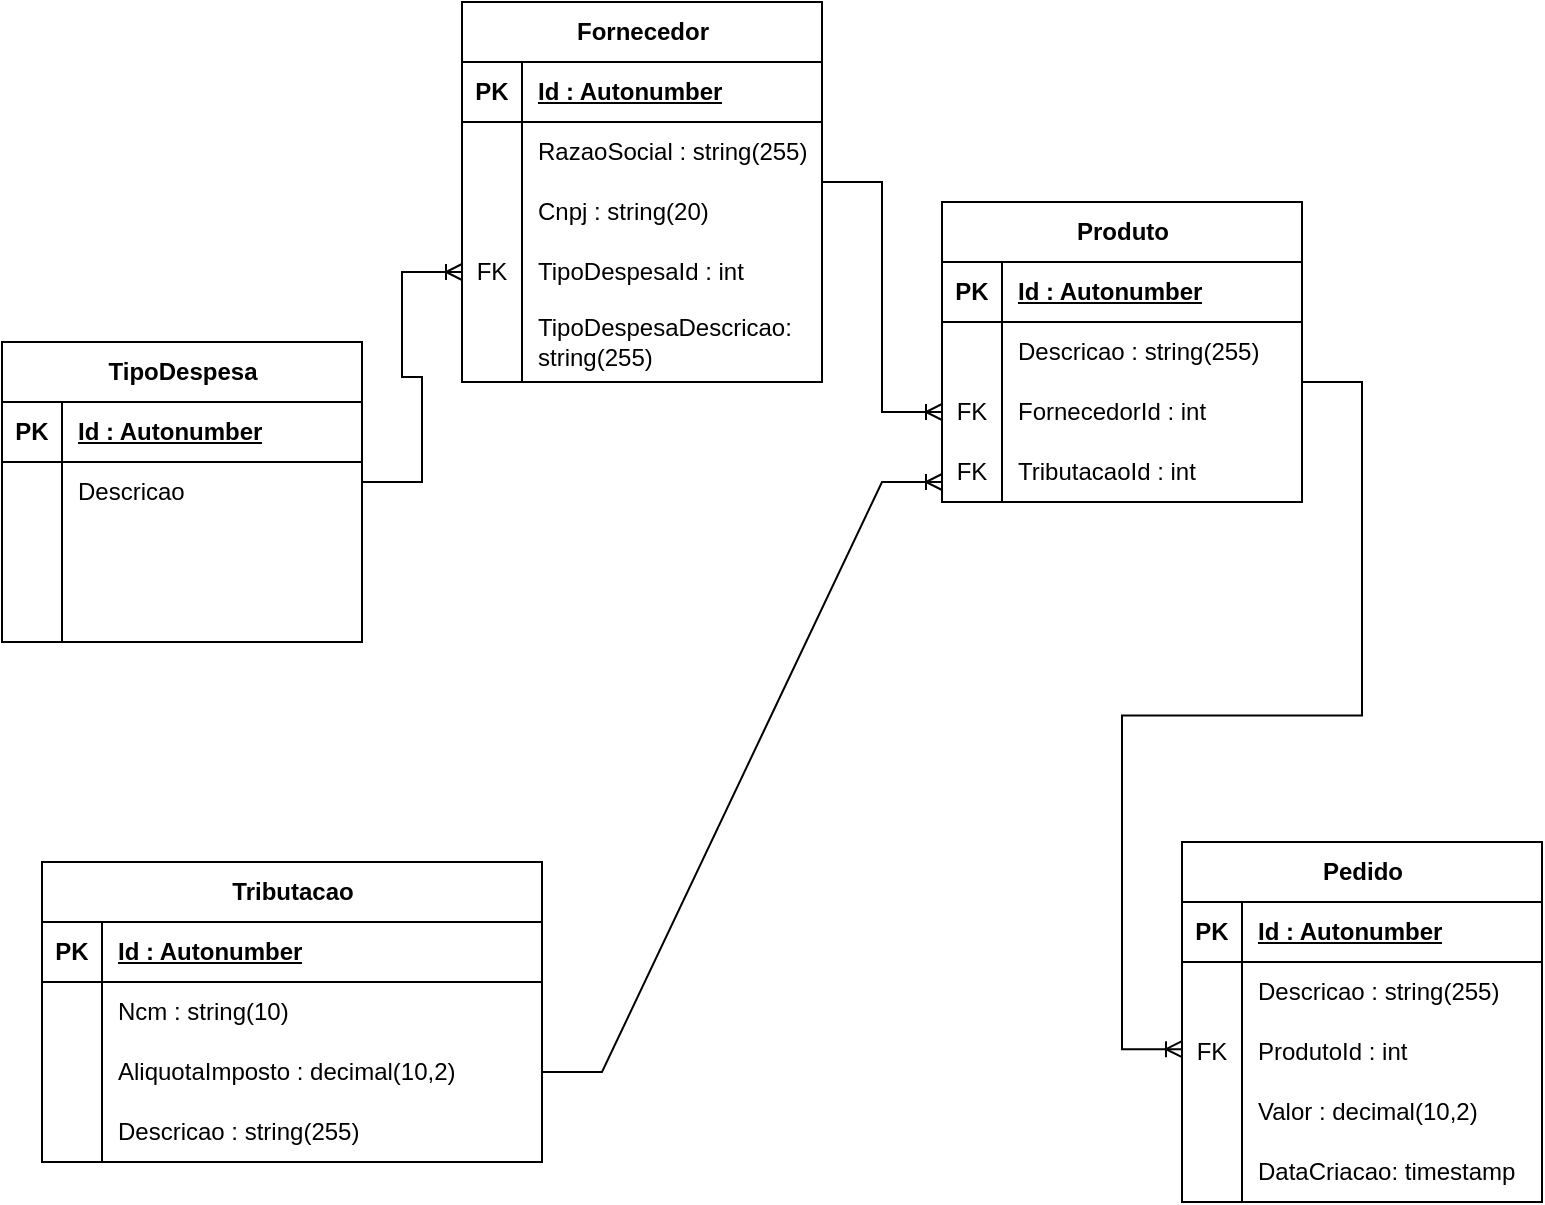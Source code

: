 <mxfile version="21.5.2" type="device">
  <diagram name="Página-1" id="ZftgAeZvnOA0JPmilZQD">
    <mxGraphModel dx="1050" dy="573" grid="1" gridSize="10" guides="1" tooltips="1" connect="1" arrows="1" fold="1" page="1" pageScale="1" pageWidth="827" pageHeight="1169" math="0" shadow="0">
      <root>
        <mxCell id="0" />
        <mxCell id="1" parent="0" />
        <mxCell id="ie0kwc4TbvGY76A3OfOK-30" value="Fornecedor" style="shape=table;startSize=30;container=1;collapsible=1;childLayout=tableLayout;fixedRows=1;rowLines=0;fontStyle=1;align=center;resizeLast=1;html=1;" parent="1" vertex="1">
          <mxGeometry x="250" y="20" width="180" height="190" as="geometry" />
        </mxCell>
        <mxCell id="ie0kwc4TbvGY76A3OfOK-31" value="" style="shape=tableRow;horizontal=0;startSize=0;swimlaneHead=0;swimlaneBody=0;fillColor=none;collapsible=0;dropTarget=0;points=[[0,0.5],[1,0.5]];portConstraint=eastwest;top=0;left=0;right=0;bottom=1;" parent="ie0kwc4TbvGY76A3OfOK-30" vertex="1">
          <mxGeometry y="30" width="180" height="30" as="geometry" />
        </mxCell>
        <mxCell id="ie0kwc4TbvGY76A3OfOK-32" value="PK" style="shape=partialRectangle;connectable=0;fillColor=none;top=0;left=0;bottom=0;right=0;fontStyle=1;overflow=hidden;whiteSpace=wrap;html=1;" parent="ie0kwc4TbvGY76A3OfOK-31" vertex="1">
          <mxGeometry width="30" height="30" as="geometry">
            <mxRectangle width="30" height="30" as="alternateBounds" />
          </mxGeometry>
        </mxCell>
        <mxCell id="ie0kwc4TbvGY76A3OfOK-33" value="Id : Autonumber" style="shape=partialRectangle;connectable=0;fillColor=none;top=0;left=0;bottom=0;right=0;align=left;spacingLeft=6;fontStyle=5;overflow=hidden;whiteSpace=wrap;html=1;" parent="ie0kwc4TbvGY76A3OfOK-31" vertex="1">
          <mxGeometry x="30" width="150" height="30" as="geometry">
            <mxRectangle width="150" height="30" as="alternateBounds" />
          </mxGeometry>
        </mxCell>
        <mxCell id="ie0kwc4TbvGY76A3OfOK-34" value="" style="shape=tableRow;horizontal=0;startSize=0;swimlaneHead=0;swimlaneBody=0;fillColor=none;collapsible=0;dropTarget=0;points=[[0,0.5],[1,0.5]];portConstraint=eastwest;top=0;left=0;right=0;bottom=0;" parent="ie0kwc4TbvGY76A3OfOK-30" vertex="1">
          <mxGeometry y="60" width="180" height="30" as="geometry" />
        </mxCell>
        <mxCell id="ie0kwc4TbvGY76A3OfOK-35" value="" style="shape=partialRectangle;connectable=0;fillColor=none;top=0;left=0;bottom=0;right=0;editable=1;overflow=hidden;whiteSpace=wrap;html=1;" parent="ie0kwc4TbvGY76A3OfOK-34" vertex="1">
          <mxGeometry width="30" height="30" as="geometry">
            <mxRectangle width="30" height="30" as="alternateBounds" />
          </mxGeometry>
        </mxCell>
        <mxCell id="ie0kwc4TbvGY76A3OfOK-36" value="RazaoSocial : string(255)" style="shape=partialRectangle;connectable=0;fillColor=none;top=0;left=0;bottom=0;right=0;align=left;spacingLeft=6;overflow=hidden;whiteSpace=wrap;html=1;" parent="ie0kwc4TbvGY76A3OfOK-34" vertex="1">
          <mxGeometry x="30" width="150" height="30" as="geometry">
            <mxRectangle width="150" height="30" as="alternateBounds" />
          </mxGeometry>
        </mxCell>
        <mxCell id="ie0kwc4TbvGY76A3OfOK-37" value="" style="shape=tableRow;horizontal=0;startSize=0;swimlaneHead=0;swimlaneBody=0;fillColor=none;collapsible=0;dropTarget=0;points=[[0,0.5],[1,0.5]];portConstraint=eastwest;top=0;left=0;right=0;bottom=0;" parent="ie0kwc4TbvGY76A3OfOK-30" vertex="1">
          <mxGeometry y="90" width="180" height="30" as="geometry" />
        </mxCell>
        <mxCell id="ie0kwc4TbvGY76A3OfOK-38" value="" style="shape=partialRectangle;connectable=0;fillColor=none;top=0;left=0;bottom=0;right=0;editable=1;overflow=hidden;whiteSpace=wrap;html=1;" parent="ie0kwc4TbvGY76A3OfOK-37" vertex="1">
          <mxGeometry width="30" height="30" as="geometry">
            <mxRectangle width="30" height="30" as="alternateBounds" />
          </mxGeometry>
        </mxCell>
        <mxCell id="ie0kwc4TbvGY76A3OfOK-39" value="Cnpj : string(20)" style="shape=partialRectangle;connectable=0;fillColor=none;top=0;left=0;bottom=0;right=0;align=left;spacingLeft=6;overflow=hidden;whiteSpace=wrap;html=1;" parent="ie0kwc4TbvGY76A3OfOK-37" vertex="1">
          <mxGeometry x="30" width="150" height="30" as="geometry">
            <mxRectangle width="150" height="30" as="alternateBounds" />
          </mxGeometry>
        </mxCell>
        <mxCell id="ie0kwc4TbvGY76A3OfOK-40" value="" style="shape=tableRow;horizontal=0;startSize=0;swimlaneHead=0;swimlaneBody=0;fillColor=none;collapsible=0;dropTarget=0;points=[[0,0.5],[1,0.5]];portConstraint=eastwest;top=0;left=0;right=0;bottom=0;" parent="ie0kwc4TbvGY76A3OfOK-30" vertex="1">
          <mxGeometry y="120" width="180" height="30" as="geometry" />
        </mxCell>
        <mxCell id="ie0kwc4TbvGY76A3OfOK-41" value="FK" style="shape=partialRectangle;connectable=0;fillColor=none;top=0;left=0;bottom=0;right=0;editable=1;overflow=hidden;whiteSpace=wrap;html=1;" parent="ie0kwc4TbvGY76A3OfOK-40" vertex="1">
          <mxGeometry width="30" height="30" as="geometry">
            <mxRectangle width="30" height="30" as="alternateBounds" />
          </mxGeometry>
        </mxCell>
        <mxCell id="ie0kwc4TbvGY76A3OfOK-42" value="TipoDespesaId : int" style="shape=partialRectangle;connectable=0;fillColor=none;top=0;left=0;bottom=0;right=0;align=left;spacingLeft=6;overflow=hidden;whiteSpace=wrap;html=1;" parent="ie0kwc4TbvGY76A3OfOK-40" vertex="1">
          <mxGeometry x="30" width="150" height="30" as="geometry">
            <mxRectangle width="150" height="30" as="alternateBounds" />
          </mxGeometry>
        </mxCell>
        <mxCell id="L26HZZg2EaFuC0qEk4mo-1" value="" style="shape=tableRow;horizontal=0;startSize=0;swimlaneHead=0;swimlaneBody=0;fillColor=none;collapsible=0;dropTarget=0;points=[[0,0.5],[1,0.5]];portConstraint=eastwest;top=0;left=0;right=0;bottom=0;" vertex="1" parent="ie0kwc4TbvGY76A3OfOK-30">
          <mxGeometry y="150" width="180" height="40" as="geometry" />
        </mxCell>
        <mxCell id="L26HZZg2EaFuC0qEk4mo-2" value="" style="shape=partialRectangle;connectable=0;fillColor=none;top=0;left=0;bottom=0;right=0;editable=1;overflow=hidden;whiteSpace=wrap;html=1;" vertex="1" parent="L26HZZg2EaFuC0qEk4mo-1">
          <mxGeometry width="30" height="40" as="geometry">
            <mxRectangle width="30" height="40" as="alternateBounds" />
          </mxGeometry>
        </mxCell>
        <mxCell id="L26HZZg2EaFuC0qEk4mo-3" value="TipoDespesaDescricao: string(255)" style="shape=partialRectangle;connectable=0;fillColor=none;top=0;left=0;bottom=0;right=0;align=left;spacingLeft=6;overflow=hidden;whiteSpace=wrap;html=1;" vertex="1" parent="L26HZZg2EaFuC0qEk4mo-1">
          <mxGeometry x="30" width="150" height="40" as="geometry">
            <mxRectangle width="150" height="40" as="alternateBounds" />
          </mxGeometry>
        </mxCell>
        <mxCell id="ie0kwc4TbvGY76A3OfOK-43" value="Tributacao" style="shape=table;startSize=30;container=1;collapsible=1;childLayout=tableLayout;fixedRows=1;rowLines=0;fontStyle=1;align=center;resizeLast=1;html=1;" parent="1" vertex="1">
          <mxGeometry x="40" y="450" width="250" height="150" as="geometry" />
        </mxCell>
        <mxCell id="ie0kwc4TbvGY76A3OfOK-44" value="" style="shape=tableRow;horizontal=0;startSize=0;swimlaneHead=0;swimlaneBody=0;fillColor=none;collapsible=0;dropTarget=0;points=[[0,0.5],[1,0.5]];portConstraint=eastwest;top=0;left=0;right=0;bottom=1;" parent="ie0kwc4TbvGY76A3OfOK-43" vertex="1">
          <mxGeometry y="30" width="250" height="30" as="geometry" />
        </mxCell>
        <mxCell id="ie0kwc4TbvGY76A3OfOK-45" value="PK" style="shape=partialRectangle;connectable=0;fillColor=none;top=0;left=0;bottom=0;right=0;fontStyle=1;overflow=hidden;whiteSpace=wrap;html=1;" parent="ie0kwc4TbvGY76A3OfOK-44" vertex="1">
          <mxGeometry width="30" height="30" as="geometry">
            <mxRectangle width="30" height="30" as="alternateBounds" />
          </mxGeometry>
        </mxCell>
        <mxCell id="ie0kwc4TbvGY76A3OfOK-46" value="Id : Autonumber" style="shape=partialRectangle;connectable=0;fillColor=none;top=0;left=0;bottom=0;right=0;align=left;spacingLeft=6;fontStyle=5;overflow=hidden;whiteSpace=wrap;html=1;" parent="ie0kwc4TbvGY76A3OfOK-44" vertex="1">
          <mxGeometry x="30" width="220" height="30" as="geometry">
            <mxRectangle width="220" height="30" as="alternateBounds" />
          </mxGeometry>
        </mxCell>
        <mxCell id="ie0kwc4TbvGY76A3OfOK-47" value="" style="shape=tableRow;horizontal=0;startSize=0;swimlaneHead=0;swimlaneBody=0;fillColor=none;collapsible=0;dropTarget=0;points=[[0,0.5],[1,0.5]];portConstraint=eastwest;top=0;left=0;right=0;bottom=0;" parent="ie0kwc4TbvGY76A3OfOK-43" vertex="1">
          <mxGeometry y="60" width="250" height="30" as="geometry" />
        </mxCell>
        <mxCell id="ie0kwc4TbvGY76A3OfOK-48" value="" style="shape=partialRectangle;connectable=0;fillColor=none;top=0;left=0;bottom=0;right=0;editable=1;overflow=hidden;whiteSpace=wrap;html=1;" parent="ie0kwc4TbvGY76A3OfOK-47" vertex="1">
          <mxGeometry width="30" height="30" as="geometry">
            <mxRectangle width="30" height="30" as="alternateBounds" />
          </mxGeometry>
        </mxCell>
        <mxCell id="ie0kwc4TbvGY76A3OfOK-49" value="Ncm : string(10)" style="shape=partialRectangle;connectable=0;fillColor=none;top=0;left=0;bottom=0;right=0;align=left;spacingLeft=6;overflow=hidden;whiteSpace=wrap;html=1;" parent="ie0kwc4TbvGY76A3OfOK-47" vertex="1">
          <mxGeometry x="30" width="220" height="30" as="geometry">
            <mxRectangle width="220" height="30" as="alternateBounds" />
          </mxGeometry>
        </mxCell>
        <mxCell id="ie0kwc4TbvGY76A3OfOK-50" value="" style="shape=tableRow;horizontal=0;startSize=0;swimlaneHead=0;swimlaneBody=0;fillColor=none;collapsible=0;dropTarget=0;points=[[0,0.5],[1,0.5]];portConstraint=eastwest;top=0;left=0;right=0;bottom=0;" parent="ie0kwc4TbvGY76A3OfOK-43" vertex="1">
          <mxGeometry y="90" width="250" height="30" as="geometry" />
        </mxCell>
        <mxCell id="ie0kwc4TbvGY76A3OfOK-51" value="" style="shape=partialRectangle;connectable=0;fillColor=none;top=0;left=0;bottom=0;right=0;editable=1;overflow=hidden;whiteSpace=wrap;html=1;" parent="ie0kwc4TbvGY76A3OfOK-50" vertex="1">
          <mxGeometry width="30" height="30" as="geometry">
            <mxRectangle width="30" height="30" as="alternateBounds" />
          </mxGeometry>
        </mxCell>
        <mxCell id="ie0kwc4TbvGY76A3OfOK-52" value="AliquotaImposto : decimal(10,2)" style="shape=partialRectangle;connectable=0;fillColor=none;top=0;left=0;bottom=0;right=0;align=left;spacingLeft=6;overflow=hidden;whiteSpace=wrap;html=1;" parent="ie0kwc4TbvGY76A3OfOK-50" vertex="1">
          <mxGeometry x="30" width="220" height="30" as="geometry">
            <mxRectangle width="220" height="30" as="alternateBounds" />
          </mxGeometry>
        </mxCell>
        <mxCell id="ie0kwc4TbvGY76A3OfOK-53" value="" style="shape=tableRow;horizontal=0;startSize=0;swimlaneHead=0;swimlaneBody=0;fillColor=none;collapsible=0;dropTarget=0;points=[[0,0.5],[1,0.5]];portConstraint=eastwest;top=0;left=0;right=0;bottom=0;" parent="ie0kwc4TbvGY76A3OfOK-43" vertex="1">
          <mxGeometry y="120" width="250" height="30" as="geometry" />
        </mxCell>
        <mxCell id="ie0kwc4TbvGY76A3OfOK-54" value="" style="shape=partialRectangle;connectable=0;fillColor=none;top=0;left=0;bottom=0;right=0;editable=1;overflow=hidden;whiteSpace=wrap;html=1;" parent="ie0kwc4TbvGY76A3OfOK-53" vertex="1">
          <mxGeometry width="30" height="30" as="geometry">
            <mxRectangle width="30" height="30" as="alternateBounds" />
          </mxGeometry>
        </mxCell>
        <mxCell id="ie0kwc4TbvGY76A3OfOK-55" value="Descricao : string(255)" style="shape=partialRectangle;connectable=0;fillColor=none;top=0;left=0;bottom=0;right=0;align=left;spacingLeft=6;overflow=hidden;whiteSpace=wrap;html=1;" parent="ie0kwc4TbvGY76A3OfOK-53" vertex="1">
          <mxGeometry x="30" width="220" height="30" as="geometry">
            <mxRectangle width="220" height="30" as="alternateBounds" />
          </mxGeometry>
        </mxCell>
        <mxCell id="ie0kwc4TbvGY76A3OfOK-56" value="Pedido" style="shape=table;startSize=30;container=1;collapsible=1;childLayout=tableLayout;fixedRows=1;rowLines=0;fontStyle=1;align=center;resizeLast=1;html=1;" parent="1" vertex="1">
          <mxGeometry x="610" y="440" width="180" height="180" as="geometry" />
        </mxCell>
        <mxCell id="ie0kwc4TbvGY76A3OfOK-57" value="" style="shape=tableRow;horizontal=0;startSize=0;swimlaneHead=0;swimlaneBody=0;fillColor=none;collapsible=0;dropTarget=0;points=[[0,0.5],[1,0.5]];portConstraint=eastwest;top=0;left=0;right=0;bottom=1;" parent="ie0kwc4TbvGY76A3OfOK-56" vertex="1">
          <mxGeometry y="30" width="180" height="30" as="geometry" />
        </mxCell>
        <mxCell id="ie0kwc4TbvGY76A3OfOK-58" value="PK" style="shape=partialRectangle;connectable=0;fillColor=none;top=0;left=0;bottom=0;right=0;fontStyle=1;overflow=hidden;whiteSpace=wrap;html=1;" parent="ie0kwc4TbvGY76A3OfOK-57" vertex="1">
          <mxGeometry width="30" height="30" as="geometry">
            <mxRectangle width="30" height="30" as="alternateBounds" />
          </mxGeometry>
        </mxCell>
        <mxCell id="ie0kwc4TbvGY76A3OfOK-59" value="Id : Autonumber" style="shape=partialRectangle;connectable=0;fillColor=none;top=0;left=0;bottom=0;right=0;align=left;spacingLeft=6;fontStyle=5;overflow=hidden;whiteSpace=wrap;html=1;" parent="ie0kwc4TbvGY76A3OfOK-57" vertex="1">
          <mxGeometry x="30" width="150" height="30" as="geometry">
            <mxRectangle width="150" height="30" as="alternateBounds" />
          </mxGeometry>
        </mxCell>
        <mxCell id="ie0kwc4TbvGY76A3OfOK-60" value="" style="shape=tableRow;horizontal=0;startSize=0;swimlaneHead=0;swimlaneBody=0;fillColor=none;collapsible=0;dropTarget=0;points=[[0,0.5],[1,0.5]];portConstraint=eastwest;top=0;left=0;right=0;bottom=0;" parent="ie0kwc4TbvGY76A3OfOK-56" vertex="1">
          <mxGeometry y="60" width="180" height="30" as="geometry" />
        </mxCell>
        <mxCell id="ie0kwc4TbvGY76A3OfOK-61" value="" style="shape=partialRectangle;connectable=0;fillColor=none;top=0;left=0;bottom=0;right=0;editable=1;overflow=hidden;whiteSpace=wrap;html=1;" parent="ie0kwc4TbvGY76A3OfOK-60" vertex="1">
          <mxGeometry width="30" height="30" as="geometry">
            <mxRectangle width="30" height="30" as="alternateBounds" />
          </mxGeometry>
        </mxCell>
        <mxCell id="ie0kwc4TbvGY76A3OfOK-62" value="Descricao : string(255)" style="shape=partialRectangle;connectable=0;fillColor=none;top=0;left=0;bottom=0;right=0;align=left;spacingLeft=6;overflow=hidden;whiteSpace=wrap;html=1;" parent="ie0kwc4TbvGY76A3OfOK-60" vertex="1">
          <mxGeometry x="30" width="150" height="30" as="geometry">
            <mxRectangle width="150" height="30" as="alternateBounds" />
          </mxGeometry>
        </mxCell>
        <mxCell id="ie0kwc4TbvGY76A3OfOK-63" value="" style="shape=tableRow;horizontal=0;startSize=0;swimlaneHead=0;swimlaneBody=0;fillColor=none;collapsible=0;dropTarget=0;points=[[0,0.5],[1,0.5]];portConstraint=eastwest;top=0;left=0;right=0;bottom=0;" parent="ie0kwc4TbvGY76A3OfOK-56" vertex="1">
          <mxGeometry y="90" width="180" height="30" as="geometry" />
        </mxCell>
        <mxCell id="ie0kwc4TbvGY76A3OfOK-64" value="FK" style="shape=partialRectangle;connectable=0;fillColor=none;top=0;left=0;bottom=0;right=0;editable=1;overflow=hidden;whiteSpace=wrap;html=1;" parent="ie0kwc4TbvGY76A3OfOK-63" vertex="1">
          <mxGeometry width="30" height="30" as="geometry">
            <mxRectangle width="30" height="30" as="alternateBounds" />
          </mxGeometry>
        </mxCell>
        <mxCell id="ie0kwc4TbvGY76A3OfOK-65" value="ProdutoId : int" style="shape=partialRectangle;connectable=0;fillColor=none;top=0;left=0;bottom=0;right=0;align=left;spacingLeft=6;overflow=hidden;whiteSpace=wrap;html=1;" parent="ie0kwc4TbvGY76A3OfOK-63" vertex="1">
          <mxGeometry x="30" width="150" height="30" as="geometry">
            <mxRectangle width="150" height="30" as="alternateBounds" />
          </mxGeometry>
        </mxCell>
        <mxCell id="ie0kwc4TbvGY76A3OfOK-66" value="" style="shape=tableRow;horizontal=0;startSize=0;swimlaneHead=0;swimlaneBody=0;fillColor=none;collapsible=0;dropTarget=0;points=[[0,0.5],[1,0.5]];portConstraint=eastwest;top=0;left=0;right=0;bottom=0;" parent="ie0kwc4TbvGY76A3OfOK-56" vertex="1">
          <mxGeometry y="120" width="180" height="30" as="geometry" />
        </mxCell>
        <mxCell id="ie0kwc4TbvGY76A3OfOK-67" value="" style="shape=partialRectangle;connectable=0;fillColor=none;top=0;left=0;bottom=0;right=0;editable=1;overflow=hidden;whiteSpace=wrap;html=1;" parent="ie0kwc4TbvGY76A3OfOK-66" vertex="1">
          <mxGeometry width="30" height="30" as="geometry">
            <mxRectangle width="30" height="30" as="alternateBounds" />
          </mxGeometry>
        </mxCell>
        <mxCell id="ie0kwc4TbvGY76A3OfOK-68" value="Valor : decimal(10,2)" style="shape=partialRectangle;connectable=0;fillColor=none;top=0;left=0;bottom=0;right=0;align=left;spacingLeft=6;overflow=hidden;whiteSpace=wrap;html=1;" parent="ie0kwc4TbvGY76A3OfOK-66" vertex="1">
          <mxGeometry x="30" width="150" height="30" as="geometry">
            <mxRectangle width="150" height="30" as="alternateBounds" />
          </mxGeometry>
        </mxCell>
        <mxCell id="ie0kwc4TbvGY76A3OfOK-82" value="" style="shape=tableRow;horizontal=0;startSize=0;swimlaneHead=0;swimlaneBody=0;fillColor=none;collapsible=0;dropTarget=0;points=[[0,0.5],[1,0.5]];portConstraint=eastwest;top=0;left=0;right=0;bottom=0;" parent="ie0kwc4TbvGY76A3OfOK-56" vertex="1">
          <mxGeometry y="150" width="180" height="30" as="geometry" />
        </mxCell>
        <mxCell id="ie0kwc4TbvGY76A3OfOK-83" value="" style="shape=partialRectangle;connectable=0;fillColor=none;top=0;left=0;bottom=0;right=0;editable=1;overflow=hidden;whiteSpace=wrap;html=1;" parent="ie0kwc4TbvGY76A3OfOK-82" vertex="1">
          <mxGeometry width="30" height="30" as="geometry">
            <mxRectangle width="30" height="30" as="alternateBounds" />
          </mxGeometry>
        </mxCell>
        <mxCell id="ie0kwc4TbvGY76A3OfOK-84" value="DataCriacao: timestamp" style="shape=partialRectangle;connectable=0;fillColor=none;top=0;left=0;bottom=0;right=0;align=left;spacingLeft=6;overflow=hidden;whiteSpace=wrap;html=1;" parent="ie0kwc4TbvGY76A3OfOK-82" vertex="1">
          <mxGeometry x="30" width="150" height="30" as="geometry">
            <mxRectangle width="150" height="30" as="alternateBounds" />
          </mxGeometry>
        </mxCell>
        <mxCell id="ie0kwc4TbvGY76A3OfOK-69" value="TipoDespesa" style="shape=table;startSize=30;container=1;collapsible=1;childLayout=tableLayout;fixedRows=1;rowLines=0;fontStyle=1;align=center;resizeLast=1;html=1;" parent="1" vertex="1">
          <mxGeometry x="20" y="190" width="180" height="150" as="geometry" />
        </mxCell>
        <mxCell id="ie0kwc4TbvGY76A3OfOK-70" value="" style="shape=tableRow;horizontal=0;startSize=0;swimlaneHead=0;swimlaneBody=0;fillColor=none;collapsible=0;dropTarget=0;points=[[0,0.5],[1,0.5]];portConstraint=eastwest;top=0;left=0;right=0;bottom=1;" parent="ie0kwc4TbvGY76A3OfOK-69" vertex="1">
          <mxGeometry y="30" width="180" height="30" as="geometry" />
        </mxCell>
        <mxCell id="ie0kwc4TbvGY76A3OfOK-71" value="PK" style="shape=partialRectangle;connectable=0;fillColor=none;top=0;left=0;bottom=0;right=0;fontStyle=1;overflow=hidden;whiteSpace=wrap;html=1;" parent="ie0kwc4TbvGY76A3OfOK-70" vertex="1">
          <mxGeometry width="30" height="30" as="geometry">
            <mxRectangle width="30" height="30" as="alternateBounds" />
          </mxGeometry>
        </mxCell>
        <mxCell id="ie0kwc4TbvGY76A3OfOK-72" value="Id : Autonumber" style="shape=partialRectangle;connectable=0;fillColor=none;top=0;left=0;bottom=0;right=0;align=left;spacingLeft=6;fontStyle=5;overflow=hidden;whiteSpace=wrap;html=1;" parent="ie0kwc4TbvGY76A3OfOK-70" vertex="1">
          <mxGeometry x="30" width="150" height="30" as="geometry">
            <mxRectangle width="150" height="30" as="alternateBounds" />
          </mxGeometry>
        </mxCell>
        <mxCell id="ie0kwc4TbvGY76A3OfOK-73" value="" style="shape=tableRow;horizontal=0;startSize=0;swimlaneHead=0;swimlaneBody=0;fillColor=none;collapsible=0;dropTarget=0;points=[[0,0.5],[1,0.5]];portConstraint=eastwest;top=0;left=0;right=0;bottom=0;" parent="ie0kwc4TbvGY76A3OfOK-69" vertex="1">
          <mxGeometry y="60" width="180" height="30" as="geometry" />
        </mxCell>
        <mxCell id="ie0kwc4TbvGY76A3OfOK-74" value="" style="shape=partialRectangle;connectable=0;fillColor=none;top=0;left=0;bottom=0;right=0;editable=1;overflow=hidden;whiteSpace=wrap;html=1;" parent="ie0kwc4TbvGY76A3OfOK-73" vertex="1">
          <mxGeometry width="30" height="30" as="geometry">
            <mxRectangle width="30" height="30" as="alternateBounds" />
          </mxGeometry>
        </mxCell>
        <mxCell id="ie0kwc4TbvGY76A3OfOK-75" value="Descricao" style="shape=partialRectangle;connectable=0;fillColor=none;top=0;left=0;bottom=0;right=0;align=left;spacingLeft=6;overflow=hidden;whiteSpace=wrap;html=1;" parent="ie0kwc4TbvGY76A3OfOK-73" vertex="1">
          <mxGeometry x="30" width="150" height="30" as="geometry">
            <mxRectangle width="150" height="30" as="alternateBounds" />
          </mxGeometry>
        </mxCell>
        <mxCell id="ie0kwc4TbvGY76A3OfOK-76" value="" style="shape=tableRow;horizontal=0;startSize=0;swimlaneHead=0;swimlaneBody=0;fillColor=none;collapsible=0;dropTarget=0;points=[[0,0.5],[1,0.5]];portConstraint=eastwest;top=0;left=0;right=0;bottom=0;" parent="ie0kwc4TbvGY76A3OfOK-69" vertex="1">
          <mxGeometry y="90" width="180" height="30" as="geometry" />
        </mxCell>
        <mxCell id="ie0kwc4TbvGY76A3OfOK-77" value="" style="shape=partialRectangle;connectable=0;fillColor=none;top=0;left=0;bottom=0;right=0;editable=1;overflow=hidden;whiteSpace=wrap;html=1;" parent="ie0kwc4TbvGY76A3OfOK-76" vertex="1">
          <mxGeometry width="30" height="30" as="geometry">
            <mxRectangle width="30" height="30" as="alternateBounds" />
          </mxGeometry>
        </mxCell>
        <mxCell id="ie0kwc4TbvGY76A3OfOK-78" value="" style="shape=partialRectangle;connectable=0;fillColor=none;top=0;left=0;bottom=0;right=0;align=left;spacingLeft=6;overflow=hidden;whiteSpace=wrap;html=1;" parent="ie0kwc4TbvGY76A3OfOK-76" vertex="1">
          <mxGeometry x="30" width="150" height="30" as="geometry">
            <mxRectangle width="150" height="30" as="alternateBounds" />
          </mxGeometry>
        </mxCell>
        <mxCell id="ie0kwc4TbvGY76A3OfOK-79" value="" style="shape=tableRow;horizontal=0;startSize=0;swimlaneHead=0;swimlaneBody=0;fillColor=none;collapsible=0;dropTarget=0;points=[[0,0.5],[1,0.5]];portConstraint=eastwest;top=0;left=0;right=0;bottom=0;" parent="ie0kwc4TbvGY76A3OfOK-69" vertex="1">
          <mxGeometry y="120" width="180" height="30" as="geometry" />
        </mxCell>
        <mxCell id="ie0kwc4TbvGY76A3OfOK-80" value="" style="shape=partialRectangle;connectable=0;fillColor=none;top=0;left=0;bottom=0;right=0;editable=1;overflow=hidden;whiteSpace=wrap;html=1;" parent="ie0kwc4TbvGY76A3OfOK-79" vertex="1">
          <mxGeometry width="30" height="30" as="geometry">
            <mxRectangle width="30" height="30" as="alternateBounds" />
          </mxGeometry>
        </mxCell>
        <mxCell id="ie0kwc4TbvGY76A3OfOK-81" value="" style="shape=partialRectangle;connectable=0;fillColor=none;top=0;left=0;bottom=0;right=0;align=left;spacingLeft=6;overflow=hidden;whiteSpace=wrap;html=1;" parent="ie0kwc4TbvGY76A3OfOK-79" vertex="1">
          <mxGeometry x="30" width="150" height="30" as="geometry">
            <mxRectangle width="150" height="30" as="alternateBounds" />
          </mxGeometry>
        </mxCell>
        <mxCell id="ie0kwc4TbvGY76A3OfOK-86" value="" style="edgeStyle=entityRelationEdgeStyle;fontSize=12;html=1;endArrow=ERoneToMany;rounded=0;exitX=1;exitY=0.5;exitDx=0;exitDy=0;" parent="1" source="ie0kwc4TbvGY76A3OfOK-50" edge="1">
          <mxGeometry width="100" height="100" relative="1" as="geometry">
            <mxPoint x="174" y="485" as="sourcePoint" />
            <mxPoint x="490" y="260" as="targetPoint" />
          </mxGeometry>
        </mxCell>
        <mxCell id="ie0kwc4TbvGY76A3OfOK-87" value="" style="edgeStyle=entityRelationEdgeStyle;fontSize=12;html=1;endArrow=ERoneToMany;rounded=0;" parent="1" edge="1">
          <mxGeometry width="100" height="100" relative="1" as="geometry">
            <mxPoint x="670" y="210" as="sourcePoint" />
            <mxPoint x="610" y="543.6" as="targetPoint" />
            <Array as="points">
              <mxPoint x="700" y="373.6" />
            </Array>
          </mxGeometry>
        </mxCell>
        <mxCell id="ie0kwc4TbvGY76A3OfOK-88" value="" style="edgeStyle=entityRelationEdgeStyle;fontSize=12;html=1;endArrow=ERoneToMany;rounded=0;exitX=0.471;exitY=1.233;exitDx=0;exitDy=0;exitPerimeter=0;entryX=0;entryY=0.5;entryDx=0;entryDy=0;" parent="1" edge="1" target="ie0kwc4TbvGY76A3OfOK-24">
          <mxGeometry width="100" height="100" relative="1" as="geometry">
            <mxPoint x="430" y="110" as="sourcePoint" />
            <mxPoint x="585.22" y="163.01" as="targetPoint" />
          </mxGeometry>
        </mxCell>
        <mxCell id="ie0kwc4TbvGY76A3OfOK-17" value="Produto" style="shape=table;startSize=30;container=1;collapsible=1;childLayout=tableLayout;fixedRows=1;rowLines=0;fontStyle=1;align=center;resizeLast=1;html=1;" parent="1" vertex="1">
          <mxGeometry x="490" y="120" width="180" height="150" as="geometry" />
        </mxCell>
        <mxCell id="ie0kwc4TbvGY76A3OfOK-18" value="" style="shape=tableRow;horizontal=0;startSize=0;swimlaneHead=0;swimlaneBody=0;fillColor=none;collapsible=0;dropTarget=0;points=[[0,0.5],[1,0.5]];portConstraint=eastwest;top=0;left=0;right=0;bottom=1;" parent="ie0kwc4TbvGY76A3OfOK-17" vertex="1">
          <mxGeometry y="30" width="180" height="30" as="geometry" />
        </mxCell>
        <mxCell id="ie0kwc4TbvGY76A3OfOK-19" value="PK" style="shape=partialRectangle;connectable=0;fillColor=none;top=0;left=0;bottom=0;right=0;fontStyle=1;overflow=hidden;whiteSpace=wrap;html=1;" parent="ie0kwc4TbvGY76A3OfOK-18" vertex="1">
          <mxGeometry width="30" height="30" as="geometry">
            <mxRectangle width="30" height="30" as="alternateBounds" />
          </mxGeometry>
        </mxCell>
        <mxCell id="ie0kwc4TbvGY76A3OfOK-20" value="Id : Autonumber" style="shape=partialRectangle;connectable=0;fillColor=none;top=0;left=0;bottom=0;right=0;align=left;spacingLeft=6;fontStyle=5;overflow=hidden;whiteSpace=wrap;html=1;" parent="ie0kwc4TbvGY76A3OfOK-18" vertex="1">
          <mxGeometry x="30" width="150" height="30" as="geometry">
            <mxRectangle width="150" height="30" as="alternateBounds" />
          </mxGeometry>
        </mxCell>
        <mxCell id="ie0kwc4TbvGY76A3OfOK-21" value="" style="shape=tableRow;horizontal=0;startSize=0;swimlaneHead=0;swimlaneBody=0;fillColor=none;collapsible=0;dropTarget=0;points=[[0,0.5],[1,0.5]];portConstraint=eastwest;top=0;left=0;right=0;bottom=0;" parent="ie0kwc4TbvGY76A3OfOK-17" vertex="1">
          <mxGeometry y="60" width="180" height="30" as="geometry" />
        </mxCell>
        <mxCell id="ie0kwc4TbvGY76A3OfOK-22" value="" style="shape=partialRectangle;connectable=0;fillColor=none;top=0;left=0;bottom=0;right=0;editable=1;overflow=hidden;whiteSpace=wrap;html=1;" parent="ie0kwc4TbvGY76A3OfOK-21" vertex="1">
          <mxGeometry width="30" height="30" as="geometry">
            <mxRectangle width="30" height="30" as="alternateBounds" />
          </mxGeometry>
        </mxCell>
        <mxCell id="ie0kwc4TbvGY76A3OfOK-23" value="Descricao : string(255)" style="shape=partialRectangle;connectable=0;fillColor=none;top=0;left=0;bottom=0;right=0;align=left;spacingLeft=6;overflow=hidden;whiteSpace=wrap;html=1;" parent="ie0kwc4TbvGY76A3OfOK-21" vertex="1">
          <mxGeometry x="30" width="150" height="30" as="geometry">
            <mxRectangle width="150" height="30" as="alternateBounds" />
          </mxGeometry>
        </mxCell>
        <mxCell id="ie0kwc4TbvGY76A3OfOK-24" value="" style="shape=tableRow;horizontal=0;startSize=0;swimlaneHead=0;swimlaneBody=0;fillColor=none;collapsible=0;dropTarget=0;points=[[0,0.5],[1,0.5]];portConstraint=eastwest;top=0;left=0;right=0;bottom=0;" parent="ie0kwc4TbvGY76A3OfOK-17" vertex="1">
          <mxGeometry y="90" width="180" height="30" as="geometry" />
        </mxCell>
        <mxCell id="ie0kwc4TbvGY76A3OfOK-25" value="FK" style="shape=partialRectangle;connectable=0;fillColor=none;top=0;left=0;bottom=0;right=0;editable=1;overflow=hidden;whiteSpace=wrap;html=1;" parent="ie0kwc4TbvGY76A3OfOK-24" vertex="1">
          <mxGeometry width="30" height="30" as="geometry">
            <mxRectangle width="30" height="30" as="alternateBounds" />
          </mxGeometry>
        </mxCell>
        <mxCell id="ie0kwc4TbvGY76A3OfOK-26" value="FornecedorId : int" style="shape=partialRectangle;connectable=0;fillColor=none;top=0;left=0;bottom=0;right=0;align=left;spacingLeft=6;overflow=hidden;whiteSpace=wrap;html=1;" parent="ie0kwc4TbvGY76A3OfOK-24" vertex="1">
          <mxGeometry x="30" width="150" height="30" as="geometry">
            <mxRectangle width="150" height="30" as="alternateBounds" />
          </mxGeometry>
        </mxCell>
        <mxCell id="ie0kwc4TbvGY76A3OfOK-27" value="" style="shape=tableRow;horizontal=0;startSize=0;swimlaneHead=0;swimlaneBody=0;fillColor=none;collapsible=0;dropTarget=0;points=[[0,0.5],[1,0.5]];portConstraint=eastwest;top=0;left=0;right=0;bottom=0;" parent="ie0kwc4TbvGY76A3OfOK-17" vertex="1">
          <mxGeometry y="120" width="180" height="30" as="geometry" />
        </mxCell>
        <mxCell id="ie0kwc4TbvGY76A3OfOK-28" value="FK" style="shape=partialRectangle;connectable=0;fillColor=none;top=0;left=0;bottom=0;right=0;editable=1;overflow=hidden;whiteSpace=wrap;html=1;" parent="ie0kwc4TbvGY76A3OfOK-27" vertex="1">
          <mxGeometry width="30" height="30" as="geometry">
            <mxRectangle width="30" height="30" as="alternateBounds" />
          </mxGeometry>
        </mxCell>
        <mxCell id="ie0kwc4TbvGY76A3OfOK-29" value="TributacaoId : int" style="shape=partialRectangle;connectable=0;fillColor=none;top=0;left=0;bottom=0;right=0;align=left;spacingLeft=6;overflow=hidden;whiteSpace=wrap;html=1;" parent="ie0kwc4TbvGY76A3OfOK-27" vertex="1">
          <mxGeometry x="30" width="150" height="30" as="geometry">
            <mxRectangle width="150" height="30" as="alternateBounds" />
          </mxGeometry>
        </mxCell>
        <mxCell id="ie0kwc4TbvGY76A3OfOK-90" value="" style="edgeStyle=entityRelationEdgeStyle;fontSize=12;html=1;endArrow=ERoneToMany;rounded=0;" parent="1" target="ie0kwc4TbvGY76A3OfOK-40" edge="1">
          <mxGeometry width="100" height="100" relative="1" as="geometry">
            <mxPoint x="200" y="260" as="sourcePoint" />
            <mxPoint x="240" y="150" as="targetPoint" />
          </mxGeometry>
        </mxCell>
      </root>
    </mxGraphModel>
  </diagram>
</mxfile>

